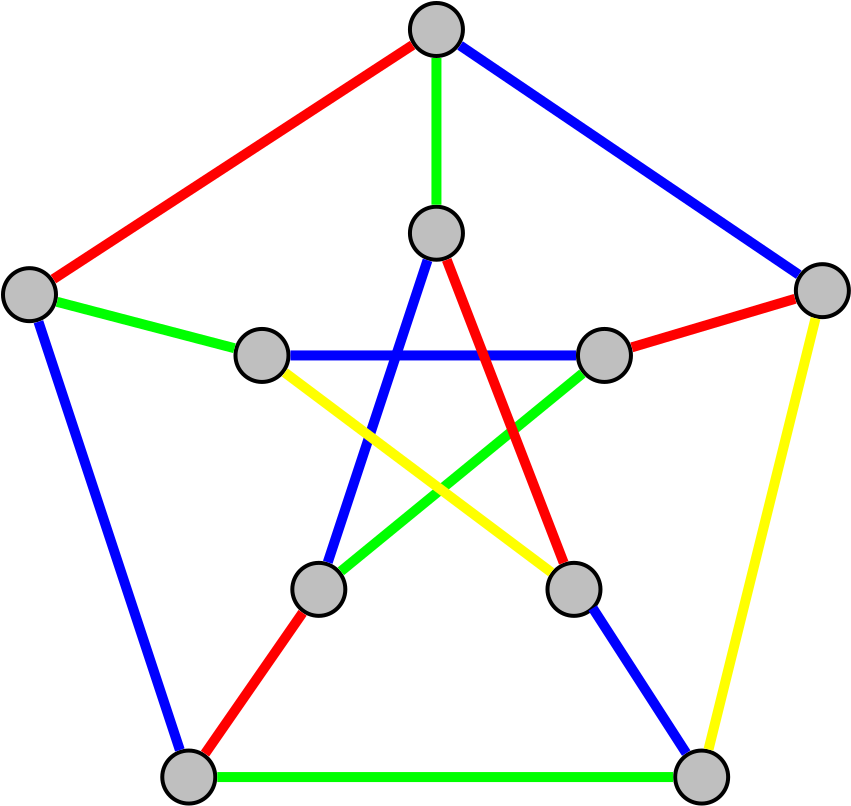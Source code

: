 <?xml version="1.0" encoding="UTF-8"?>
<dia:diagram xmlns:dia="http://www.lysator.liu.se/~alla/dia/">
  <dia:layer name="Background" visible="true" active="true">
    <dia:object type="Standard - Ellipse" version="0" id="O0">
      <dia:attribute name="obj_pos">
        <dia:point val="13.467,21.1"/>
      </dia:attribute>
      <dia:attribute name="obj_bb">
        <dia:rectangle val="13.367,21;16.217,23.85"/>
      </dia:attribute>
      <dia:attribute name="elem_corner">
        <dia:point val="13.467,21.1"/>
      </dia:attribute>
      <dia:attribute name="elem_width">
        <dia:real val="2.65"/>
      </dia:attribute>
      <dia:attribute name="elem_height">
        <dia:real val="2.65"/>
      </dia:attribute>
      <dia:attribute name="border_width">
        <dia:real val="0.2"/>
      </dia:attribute>
      <dia:attribute name="inner_color">
        <dia:color val="#bfbfbf"/>
      </dia:attribute>
      <dia:attribute name="aspect">
        <dia:enum val="2"/>
      </dia:attribute>
    </dia:object>
    <dia:object type="Standard - Ellipse" version="0" id="O1">
      <dia:attribute name="obj_pos">
        <dia:point val="-0.999,6.365"/>
      </dia:attribute>
      <dia:attribute name="obj_bb">
        <dia:rectangle val="-1.099,6.265;1.751,9.115"/>
      </dia:attribute>
      <dia:attribute name="elem_corner">
        <dia:point val="-0.999,6.365"/>
      </dia:attribute>
      <dia:attribute name="elem_width">
        <dia:real val="2.65"/>
      </dia:attribute>
      <dia:attribute name="elem_height">
        <dia:real val="2.65"/>
      </dia:attribute>
      <dia:attribute name="border_width">
        <dia:real val="0.2"/>
      </dia:attribute>
      <dia:attribute name="inner_color">
        <dia:color val="#bfbfbf"/>
      </dia:attribute>
      <dia:attribute name="aspect">
        <dia:enum val="2"/>
      </dia:attribute>
    </dia:object>
    <dia:object type="Standard - Ellipse" version="0" id="O2">
      <dia:attribute name="obj_pos">
        <dia:point val="19.348,3.293"/>
      </dia:attribute>
      <dia:attribute name="obj_bb">
        <dia:rectangle val="19.248,3.193;22.098,6.043"/>
      </dia:attribute>
      <dia:attribute name="elem_corner">
        <dia:point val="19.348,3.293"/>
      </dia:attribute>
      <dia:attribute name="elem_width">
        <dia:real val="2.65"/>
      </dia:attribute>
      <dia:attribute name="elem_height">
        <dia:real val="2.65"/>
      </dia:attribute>
      <dia:attribute name="border_width">
        <dia:real val="0.2"/>
      </dia:attribute>
      <dia:attribute name="inner_color">
        <dia:color val="#bfbfbf"/>
      </dia:attribute>
      <dia:attribute name="aspect">
        <dia:enum val="2"/>
      </dia:attribute>
    </dia:object>
    <dia:object type="Standard - Ellipse" version="0" id="O3">
      <dia:attribute name="obj_pos">
        <dia:point val="10.625,9.404"/>
      </dia:attribute>
      <dia:attribute name="obj_bb">
        <dia:rectangle val="10.525,9.304;13.375,12.154"/>
      </dia:attribute>
      <dia:attribute name="elem_corner">
        <dia:point val="10.625,9.404"/>
      </dia:attribute>
      <dia:attribute name="elem_width">
        <dia:real val="2.65"/>
      </dia:attribute>
      <dia:attribute name="elem_height">
        <dia:real val="2.65"/>
      </dia:attribute>
      <dia:attribute name="border_width">
        <dia:real val="0.2"/>
      </dia:attribute>
      <dia:attribute name="inner_color">
        <dia:color val="#bfbfbf"/>
      </dia:attribute>
      <dia:attribute name="aspect">
        <dia:enum val="2"/>
      </dia:attribute>
    </dia:object>
    <dia:object type="Standard - Ellipse" version="0" id="O4">
      <dia:attribute name="obj_pos">
        <dia:point val="26.225,21.1"/>
      </dia:attribute>
      <dia:attribute name="obj_bb">
        <dia:rectangle val="26.125,21;28.975,23.85"/>
      </dia:attribute>
      <dia:attribute name="elem_corner">
        <dia:point val="26.225,21.1"/>
      </dia:attribute>
      <dia:attribute name="elem_width">
        <dia:real val="2.65"/>
      </dia:attribute>
      <dia:attribute name="elem_height">
        <dia:real val="2.65"/>
      </dia:attribute>
      <dia:attribute name="border_width">
        <dia:real val="0.2"/>
      </dia:attribute>
      <dia:attribute name="inner_color">
        <dia:color val="#bfbfbf"/>
      </dia:attribute>
      <dia:attribute name="aspect">
        <dia:enum val="2"/>
      </dia:attribute>
    </dia:object>
    <dia:object type="Standard - Ellipse" version="0" id="O5">
      <dia:attribute name="obj_pos">
        <dia:point val="27.749,9.404"/>
      </dia:attribute>
      <dia:attribute name="obj_bb">
        <dia:rectangle val="27.649,9.304;30.499,12.154"/>
      </dia:attribute>
      <dia:attribute name="elem_corner">
        <dia:point val="27.749,9.404"/>
      </dia:attribute>
      <dia:attribute name="elem_width">
        <dia:real val="2.65"/>
      </dia:attribute>
      <dia:attribute name="elem_height">
        <dia:real val="2.65"/>
      </dia:attribute>
      <dia:attribute name="border_width">
        <dia:real val="0.2"/>
      </dia:attribute>
      <dia:attribute name="inner_color">
        <dia:color val="#bfbfbf"/>
      </dia:attribute>
      <dia:attribute name="aspect">
        <dia:enum val="2"/>
      </dia:attribute>
    </dia:object>
    <dia:object type="Standard - Ellipse" version="0" id="O6">
      <dia:attribute name="obj_pos">
        <dia:point val="19.348,-6.893"/>
      </dia:attribute>
      <dia:attribute name="obj_bb">
        <dia:rectangle val="19.248,-6.993;22.098,-4.143"/>
      </dia:attribute>
      <dia:attribute name="elem_corner">
        <dia:point val="19.348,-6.893"/>
      </dia:attribute>
      <dia:attribute name="elem_width">
        <dia:real val="2.65"/>
      </dia:attribute>
      <dia:attribute name="elem_height">
        <dia:real val="2.65"/>
      </dia:attribute>
      <dia:attribute name="border_width">
        <dia:real val="0.2"/>
      </dia:attribute>
      <dia:attribute name="inner_color">
        <dia:color val="#bfbfbf"/>
      </dia:attribute>
      <dia:attribute name="aspect">
        <dia:enum val="2"/>
      </dia:attribute>
    </dia:object>
    <dia:object type="Standard - Ellipse" version="0" id="O7">
      <dia:attribute name="obj_pos">
        <dia:point val="38.645,6.165"/>
      </dia:attribute>
      <dia:attribute name="obj_bb">
        <dia:rectangle val="38.545,6.065;41.395,8.915"/>
      </dia:attribute>
      <dia:attribute name="elem_corner">
        <dia:point val="38.645,6.165"/>
      </dia:attribute>
      <dia:attribute name="elem_width">
        <dia:real val="2.65"/>
      </dia:attribute>
      <dia:attribute name="elem_height">
        <dia:real val="2.65"/>
      </dia:attribute>
      <dia:attribute name="border_width">
        <dia:real val="0.2"/>
      </dia:attribute>
      <dia:attribute name="inner_color">
        <dia:color val="#bfbfbf"/>
      </dia:attribute>
      <dia:attribute name="aspect">
        <dia:enum val="2"/>
      </dia:attribute>
    </dia:object>
    <dia:object type="Standard - Ellipse" version="0" id="O8">
      <dia:attribute name="obj_pos">
        <dia:point val="6.965,30.485"/>
      </dia:attribute>
      <dia:attribute name="obj_bb">
        <dia:rectangle val="6.865,30.385;9.715,33.235"/>
      </dia:attribute>
      <dia:attribute name="elem_corner">
        <dia:point val="6.965,30.485"/>
      </dia:attribute>
      <dia:attribute name="elem_width">
        <dia:real val="2.65"/>
      </dia:attribute>
      <dia:attribute name="elem_height">
        <dia:real val="2.65"/>
      </dia:attribute>
      <dia:attribute name="border_width">
        <dia:real val="0.2"/>
      </dia:attribute>
      <dia:attribute name="inner_color">
        <dia:color val="#bfbfbf"/>
      </dia:attribute>
      <dia:attribute name="aspect">
        <dia:enum val="2"/>
      </dia:attribute>
    </dia:object>
    <dia:object type="Standard - Ellipse" version="0" id="O9">
      <dia:attribute name="obj_pos">
        <dia:point val="32.609,30.485"/>
      </dia:attribute>
      <dia:attribute name="obj_bb">
        <dia:rectangle val="32.509,30.385;35.359,33.235"/>
      </dia:attribute>
      <dia:attribute name="elem_corner">
        <dia:point val="32.609,30.485"/>
      </dia:attribute>
      <dia:attribute name="elem_width">
        <dia:real val="2.65"/>
      </dia:attribute>
      <dia:attribute name="elem_height">
        <dia:real val="2.65"/>
      </dia:attribute>
      <dia:attribute name="border_width">
        <dia:real val="0.2"/>
      </dia:attribute>
      <dia:attribute name="inner_color">
        <dia:color val="#bfbfbf"/>
      </dia:attribute>
      <dia:attribute name="aspect">
        <dia:enum val="2"/>
      </dia:attribute>
    </dia:object>
    <dia:object type="Standard - Line" version="0" id="O10">
      <dia:attribute name="obj_pos">
        <dia:point val="20.673,-4.143"/>
      </dia:attribute>
      <dia:attribute name="obj_bb">
        <dia:rectangle val="20.423,-4.393;20.923,3.443"/>
      </dia:attribute>
      <dia:attribute name="conn_endpoints">
        <dia:point val="20.673,-4.143"/>
        <dia:point val="20.673,3.193"/>
      </dia:attribute>
      <dia:attribute name="numcp">
        <dia:int val="1"/>
      </dia:attribute>
      <dia:attribute name="line_color">
        <dia:color val="#00ff00"/>
      </dia:attribute>
      <dia:attribute name="line_width">
        <dia:real val="0.5"/>
      </dia:attribute>
      <dia:connections>
        <dia:connection handle="0" to="O6" connection="8"/>
        <dia:connection handle="1" to="O2" connection="8"/>
      </dia:connections>
    </dia:object>
    <dia:object type="Standard - Line" version="0" id="O11">
      <dia:attribute name="obj_pos">
        <dia:point val="1.702,8.05"/>
      </dia:attribute>
      <dia:attribute name="obj_bb">
        <dia:rectangle val="1.397,7.745;10.879,10.675"/>
      </dia:attribute>
      <dia:attribute name="conn_endpoints">
        <dia:point val="1.702,8.05"/>
        <dia:point val="10.574,10.369"/>
      </dia:attribute>
      <dia:attribute name="numcp">
        <dia:int val="1"/>
      </dia:attribute>
      <dia:attribute name="line_color">
        <dia:color val="#00ff00"/>
      </dia:attribute>
      <dia:attribute name="line_width">
        <dia:real val="0.5"/>
      </dia:attribute>
      <dia:connections>
        <dia:connection handle="0" to="O1" connection="8"/>
        <dia:connection handle="1" to="O3" connection="8"/>
      </dia:connections>
    </dia:object>
    <dia:object type="Standard - Line" version="0" id="O12">
      <dia:attribute name="obj_pos">
        <dia:point val="9.102,30.639"/>
      </dia:attribute>
      <dia:attribute name="obj_bb">
        <dia:rectangle val="8.754,23.248;14.329,30.986"/>
      </dia:attribute>
      <dia:attribute name="conn_endpoints">
        <dia:point val="9.102,30.639"/>
        <dia:point val="13.981,23.596"/>
      </dia:attribute>
      <dia:attribute name="numcp">
        <dia:int val="1"/>
      </dia:attribute>
      <dia:attribute name="line_color">
        <dia:color val="#ff0000"/>
      </dia:attribute>
      <dia:attribute name="line_width">
        <dia:real val="0.5"/>
      </dia:attribute>
      <dia:connections>
        <dia:connection handle="0" to="O8" connection="8"/>
        <dia:connection handle="1" to="O0" connection="8"/>
      </dia:connections>
    </dia:object>
    <dia:object type="Standard - Line" version="0" id="O13">
      <dia:attribute name="obj_pos">
        <dia:point val="33.162,30.613"/>
      </dia:attribute>
      <dia:attribute name="obj_bb">
        <dia:rectangle val="28.141,23.016;33.508,30.958"/>
      </dia:attribute>
      <dia:attribute name="conn_endpoints">
        <dia:point val="33.162,30.613"/>
        <dia:point val="28.487,23.362"/>
      </dia:attribute>
      <dia:attribute name="numcp">
        <dia:int val="1"/>
      </dia:attribute>
      <dia:attribute name="line_color">
        <dia:color val="#0000ff"/>
      </dia:attribute>
      <dia:attribute name="line_width">
        <dia:real val="0.5"/>
      </dia:attribute>
      <dia:connections>
        <dia:connection handle="0" to="O9" connection="8"/>
        <dia:connection handle="1" to="O4" connection="7"/>
      </dia:connections>
    </dia:object>
    <dia:object type="Standard - Line" version="0" id="O14">
      <dia:attribute name="obj_pos">
        <dia:point val="38.605,7.896"/>
      </dia:attribute>
      <dia:attribute name="obj_bb">
        <dia:rectangle val="30.129,7.585;38.916,10.634"/>
      </dia:attribute>
      <dia:attribute name="conn_endpoints">
        <dia:point val="38.605,7.896"/>
        <dia:point val="30.44,10.323"/>
      </dia:attribute>
      <dia:attribute name="numcp">
        <dia:int val="1"/>
      </dia:attribute>
      <dia:attribute name="line_color">
        <dia:color val="#ff0000"/>
      </dia:attribute>
      <dia:attribute name="line_width">
        <dia:real val="0.5"/>
      </dia:attribute>
      <dia:connections>
        <dia:connection handle="0" to="O7" connection="8"/>
        <dia:connection handle="1" to="O5" connection="8"/>
      </dia:connections>
    </dia:object>
    <dia:object type="Standard - Line" version="0" id="O15">
      <dia:attribute name="obj_pos">
        <dia:point val="1.52,6.912"/>
      </dia:attribute>
      <dia:attribute name="obj_bb">
        <dia:rectangle val="1.174,-5.136;19.826,7.258"/>
      </dia:attribute>
      <dia:attribute name="conn_endpoints">
        <dia:point val="1.52,6.912"/>
        <dia:point val="19.48,-4.79"/>
      </dia:attribute>
      <dia:attribute name="numcp">
        <dia:int val="1"/>
      </dia:attribute>
      <dia:attribute name="line_color">
        <dia:color val="#ff0000"/>
      </dia:attribute>
      <dia:attribute name="line_width">
        <dia:real val="0.5"/>
      </dia:attribute>
      <dia:connections>
        <dia:connection handle="0" to="O1" connection="8"/>
        <dia:connection handle="1" to="O6" connection="8"/>
      </dia:connections>
    </dia:object>
    <dia:object type="Standard - Line" version="0" id="O16">
      <dia:attribute name="obj_pos">
        <dia:point val="21.854,-4.769"/>
      </dia:attribute>
      <dia:attribute name="obj_bb">
        <dia:rectangle val="21.506,-5.116;39.137,7.038"/>
      </dia:attribute>
      <dia:attribute name="conn_endpoints">
        <dia:point val="21.854,-4.769"/>
        <dia:point val="38.79,6.691"/>
      </dia:attribute>
      <dia:attribute name="numcp">
        <dia:int val="1"/>
      </dia:attribute>
      <dia:attribute name="line_color">
        <dia:color val="#0000ff"/>
      </dia:attribute>
      <dia:attribute name="line_width">
        <dia:real val="0.5"/>
      </dia:attribute>
      <dia:connections>
        <dia:connection handle="0" to="O6" connection="8"/>
        <dia:connection handle="1" to="O7" connection="8"/>
      </dia:connections>
    </dia:object>
    <dia:object type="Standard - Line" version="0" id="O17">
      <dia:attribute name="obj_pos">
        <dia:point val="39.627,8.87"/>
      </dia:attribute>
      <dia:attribute name="obj_bb">
        <dia:rectangle val="33.974,8.568;39.93,30.732"/>
      </dia:attribute>
      <dia:attribute name="conn_endpoints">
        <dia:point val="39.627,8.87"/>
        <dia:point val="34.276,30.43"/>
      </dia:attribute>
      <dia:attribute name="numcp">
        <dia:int val="1"/>
      </dia:attribute>
      <dia:attribute name="line_color">
        <dia:color val="#ffff00"/>
      </dia:attribute>
      <dia:attribute name="line_width">
        <dia:real val="0.5"/>
      </dia:attribute>
      <dia:connections>
        <dia:connection handle="0" to="O7" connection="8"/>
        <dia:connection handle="1" to="O9" connection="8"/>
      </dia:connections>
    </dia:object>
    <dia:object type="Standard - Line" version="0" id="O18">
      <dia:attribute name="obj_pos">
        <dia:point val="32.509,31.81"/>
      </dia:attribute>
      <dia:attribute name="obj_bb">
        <dia:rectangle val="9.465,31.56;32.759,32.06"/>
      </dia:attribute>
      <dia:attribute name="conn_endpoints">
        <dia:point val="32.509,31.81"/>
        <dia:point val="9.715,31.81"/>
      </dia:attribute>
      <dia:attribute name="numcp">
        <dia:int val="1"/>
      </dia:attribute>
      <dia:attribute name="line_color">
        <dia:color val="#00ff00"/>
      </dia:attribute>
      <dia:attribute name="line_width">
        <dia:real val="0.5"/>
      </dia:attribute>
      <dia:connections>
        <dia:connection handle="0" to="O9" connection="8"/>
        <dia:connection handle="1" to="O8" connection="8"/>
      </dia:connections>
    </dia:object>
    <dia:object type="Standard - Line" version="0" id="O19">
      <dia:attribute name="obj_pos">
        <dia:point val="7.843,30.457"/>
      </dia:attribute>
      <dia:attribute name="obj_bb">
        <dia:rectangle val="0.457,8.727;8.159,30.773"/>
      </dia:attribute>
      <dia:attribute name="conn_endpoints">
        <dia:point val="7.843,30.457"/>
        <dia:point val="0.773,9.043"/>
      </dia:attribute>
      <dia:attribute name="numcp">
        <dia:int val="1"/>
      </dia:attribute>
      <dia:attribute name="line_color">
        <dia:color val="#0000ff"/>
      </dia:attribute>
      <dia:attribute name="line_width">
        <dia:real val="0.5"/>
      </dia:attribute>
      <dia:connections>
        <dia:connection handle="0" to="O8" connection="8"/>
        <dia:connection handle="1" to="O1" connection="8"/>
      </dia:connections>
    </dia:object>
    <dia:object type="Standard - Line" version="0" id="O20">
      <dia:attribute name="obj_pos">
        <dia:point val="13.373,10.729"/>
      </dia:attribute>
      <dia:attribute name="obj_bb">
        <dia:rectangle val="13.123,10.479;27.901,10.979"/>
      </dia:attribute>
      <dia:attribute name="conn_endpoints">
        <dia:point val="13.373,10.729"/>
        <dia:point val="27.651,10.729"/>
      </dia:attribute>
      <dia:attribute name="numcp">
        <dia:int val="1"/>
      </dia:attribute>
      <dia:attribute name="line_color">
        <dia:color val="#0000ff"/>
      </dia:attribute>
      <dia:attribute name="line_width">
        <dia:real val="0.5"/>
      </dia:attribute>
      <dia:connections>
        <dia:connection handle="0" to="O3" connection="8"/>
        <dia:connection handle="1" to="O5" connection="8"/>
      </dia:connections>
    </dia:object>
    <dia:object type="Standard - Line" version="0" id="O21">
      <dia:attribute name="obj_pos">
        <dia:point val="27.972,11.632"/>
      </dia:attribute>
      <dia:attribute name="obj_bb">
        <dia:rectangle val="15.543,11.28;28.324,21.874"/>
      </dia:attribute>
      <dia:attribute name="conn_endpoints">
        <dia:point val="27.972,11.632"/>
        <dia:point val="15.895,21.522"/>
      </dia:attribute>
      <dia:attribute name="numcp">
        <dia:int val="1"/>
      </dia:attribute>
      <dia:attribute name="line_color">
        <dia:color val="#00ff00"/>
      </dia:attribute>
      <dia:attribute name="line_width">
        <dia:real val="0.5"/>
      </dia:attribute>
      <dia:connections>
        <dia:connection handle="0" to="O5" connection="8"/>
        <dia:connection handle="1" to="O0" connection="8"/>
      </dia:connections>
    </dia:object>
    <dia:object type="Standard - Line" version="0" id="O22">
      <dia:attribute name="obj_pos">
        <dia:point val="15.239,21.072"/>
      </dia:attribute>
      <dia:attribute name="obj_bb">
        <dia:rectangle val="14.923,5.655;20.542,21.388"/>
      </dia:attribute>
      <dia:attribute name="conn_endpoints">
        <dia:point val="15.239,21.072"/>
        <dia:point val="20.226,5.97"/>
      </dia:attribute>
      <dia:attribute name="numcp">
        <dia:int val="1"/>
      </dia:attribute>
      <dia:attribute name="line_color">
        <dia:color val="#0000ff"/>
      </dia:attribute>
      <dia:attribute name="line_width">
        <dia:real val="0.5"/>
      </dia:attribute>
      <dia:connections>
        <dia:connection handle="0" to="O0" connection="8"/>
        <dia:connection handle="1" to="O2" connection="8"/>
      </dia:connections>
    </dia:object>
    <dia:object type="Standard - Line" version="0" id="O23">
      <dia:attribute name="obj_pos">
        <dia:point val="21.186,5.947"/>
      </dia:attribute>
      <dia:attribute name="obj_bb">
        <dia:rectangle val="20.863,5.624;27.36,21.419"/>
      </dia:attribute>
      <dia:attribute name="conn_endpoints">
        <dia:point val="21.186,5.947"/>
        <dia:point val="27.037,21.096"/>
      </dia:attribute>
      <dia:attribute name="numcp">
        <dia:int val="1"/>
      </dia:attribute>
      <dia:attribute name="line_color">
        <dia:color val="#ff0000"/>
      </dia:attribute>
      <dia:attribute name="line_width">
        <dia:real val="0.5"/>
      </dia:attribute>
      <dia:connections>
        <dia:connection handle="0" to="O2" connection="8"/>
        <dia:connection handle="1" to="O4" connection="8"/>
      </dia:connections>
    </dia:object>
    <dia:object type="Standard - Line" version="0" id="O24">
      <dia:attribute name="obj_pos">
        <dia:point val="26.41,21.57"/>
      </dia:attribute>
      <dia:attribute name="obj_bb">
        <dia:rectangle val="12.74,11.234;26.76,21.921"/>
      </dia:attribute>
      <dia:attribute name="conn_endpoints">
        <dia:point val="26.41,21.57"/>
        <dia:point val="13.09,11.584"/>
      </dia:attribute>
      <dia:attribute name="numcp">
        <dia:int val="1"/>
      </dia:attribute>
      <dia:attribute name="line_color">
        <dia:color val="#ffff00"/>
      </dia:attribute>
      <dia:attribute name="line_width">
        <dia:real val="0.5"/>
      </dia:attribute>
      <dia:connections>
        <dia:connection handle="0" to="O4" connection="8"/>
        <dia:connection handle="1" to="O3" connection="8"/>
      </dia:connections>
    </dia:object>
  </dia:layer>
</dia:diagram>
